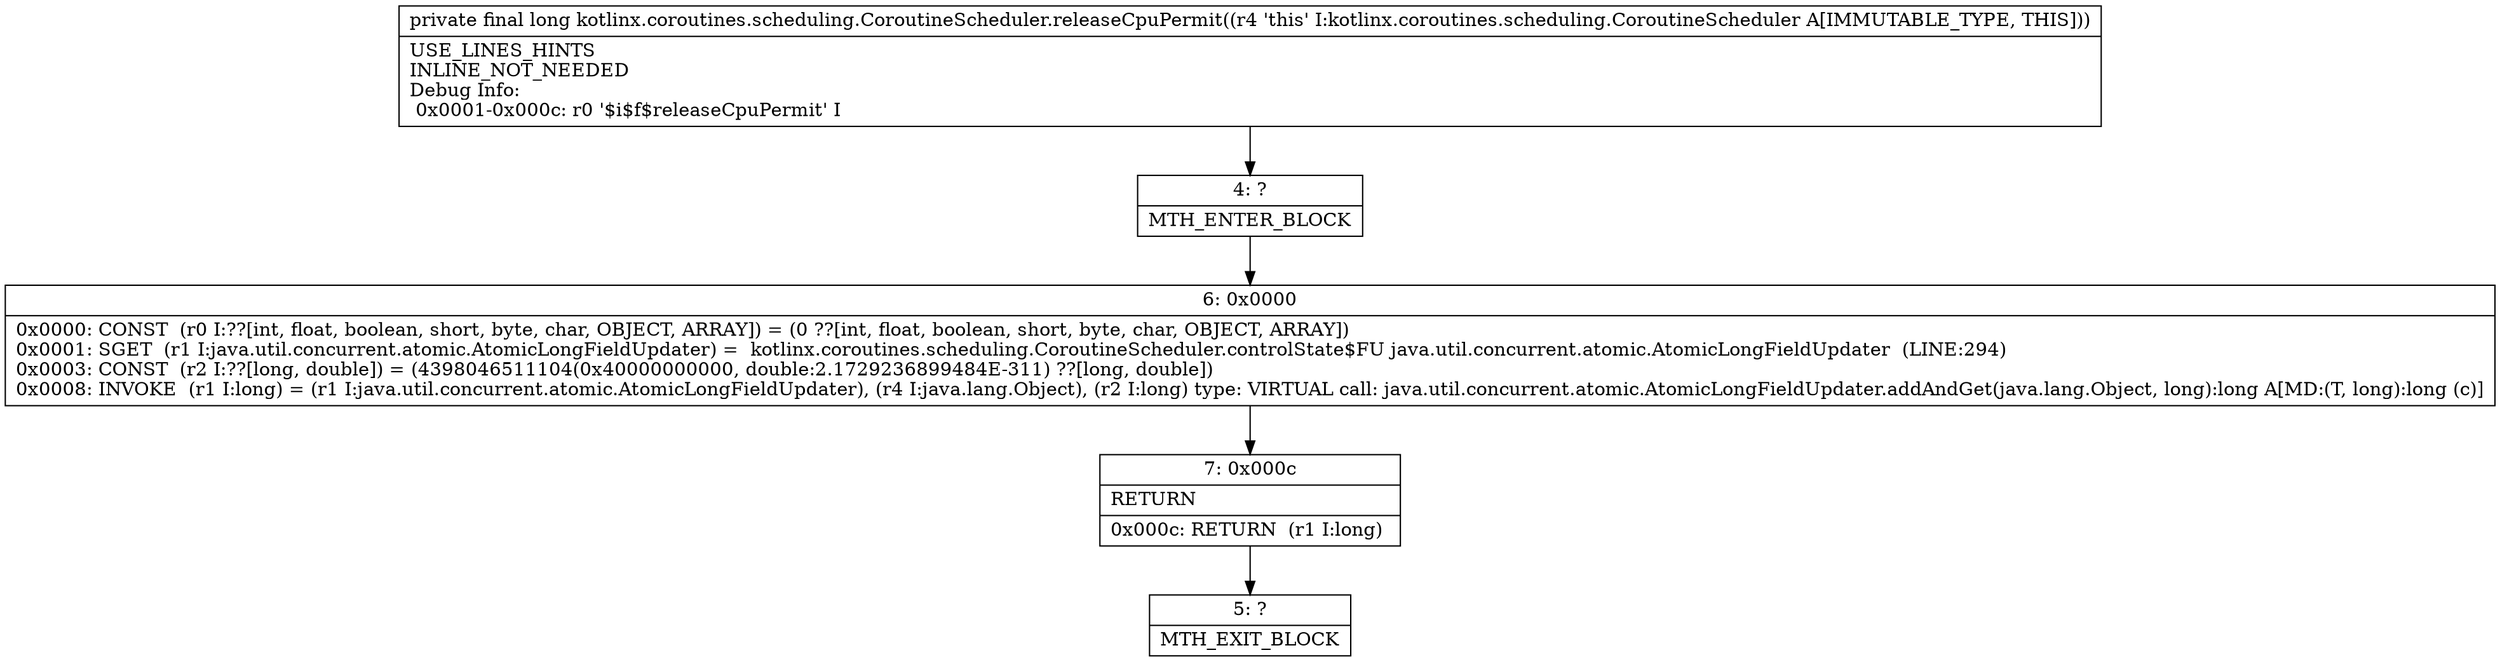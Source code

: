 digraph "CFG forkotlinx.coroutines.scheduling.CoroutineScheduler.releaseCpuPermit()J" {
Node_4 [shape=record,label="{4\:\ ?|MTH_ENTER_BLOCK\l}"];
Node_6 [shape=record,label="{6\:\ 0x0000|0x0000: CONST  (r0 I:??[int, float, boolean, short, byte, char, OBJECT, ARRAY]) = (0 ??[int, float, boolean, short, byte, char, OBJECT, ARRAY]) \l0x0001: SGET  (r1 I:java.util.concurrent.atomic.AtomicLongFieldUpdater) =  kotlinx.coroutines.scheduling.CoroutineScheduler.controlState$FU java.util.concurrent.atomic.AtomicLongFieldUpdater  (LINE:294)\l0x0003: CONST  (r2 I:??[long, double]) = (4398046511104(0x40000000000, double:2.1729236899484E\-311) ??[long, double]) \l0x0008: INVOKE  (r1 I:long) = (r1 I:java.util.concurrent.atomic.AtomicLongFieldUpdater), (r4 I:java.lang.Object), (r2 I:long) type: VIRTUAL call: java.util.concurrent.atomic.AtomicLongFieldUpdater.addAndGet(java.lang.Object, long):long A[MD:(T, long):long (c)]\l}"];
Node_7 [shape=record,label="{7\:\ 0x000c|RETURN\l|0x000c: RETURN  (r1 I:long) \l}"];
Node_5 [shape=record,label="{5\:\ ?|MTH_EXIT_BLOCK\l}"];
MethodNode[shape=record,label="{private final long kotlinx.coroutines.scheduling.CoroutineScheduler.releaseCpuPermit((r4 'this' I:kotlinx.coroutines.scheduling.CoroutineScheduler A[IMMUTABLE_TYPE, THIS]))  | USE_LINES_HINTS\lINLINE_NOT_NEEDED\lDebug Info:\l  0x0001\-0x000c: r0 '$i$f$releaseCpuPermit' I\l}"];
MethodNode -> Node_4;Node_4 -> Node_6;
Node_6 -> Node_7;
Node_7 -> Node_5;
}

